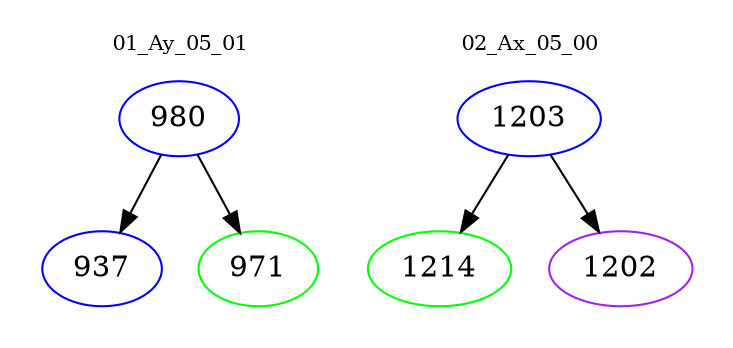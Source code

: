 digraph{
subgraph cluster_0 {
color = white
label = "01_Ay_05_01";
fontsize=10;
T0_980 [label="980", color="blue"]
T0_980 -> T0_937 [color="black"]
T0_937 [label="937", color="blue"]
T0_980 -> T0_971 [color="black"]
T0_971 [label="971", color="green"]
}
subgraph cluster_1 {
color = white
label = "02_Ax_05_00";
fontsize=10;
T1_1203 [label="1203", color="blue"]
T1_1203 -> T1_1214 [color="black"]
T1_1214 [label="1214", color="green"]
T1_1203 -> T1_1202 [color="black"]
T1_1202 [label="1202", color="purple"]
}
}
